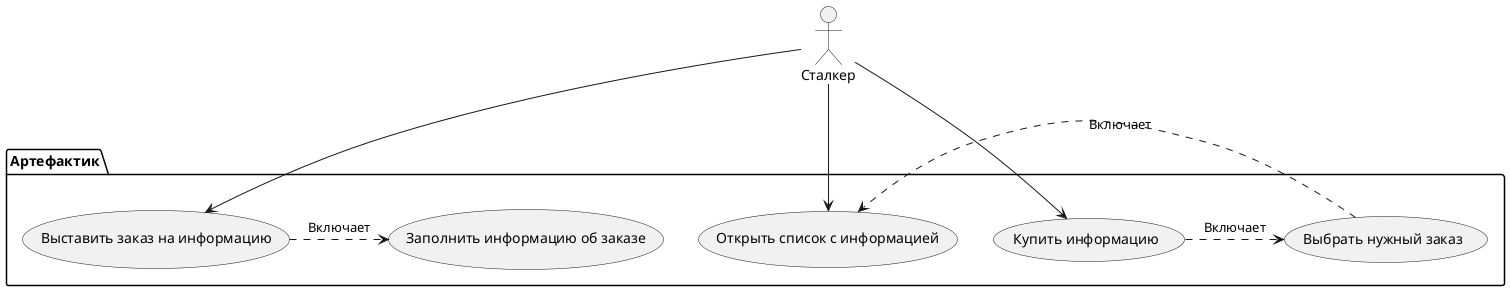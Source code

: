 @startuml
actor Сталкер as Stalker

package Артефактик {
    usecase "Открыть список с информацией" as List
    usecase "Выбрать нужный заказ" as Choose
    usecase "Купить информацию" as Buy
    
    usecase "Выставить заказ на информацию" as Order
    usecase "Заполнить информацию об заказе" as Info 


    Order .> Info : "Включает"
    Choose .> List : "Включает"
    Buy .> Choose : "Включает"
}

Stalker --> Buy
Stalker --> List
Stalker --> Order
@enduml
